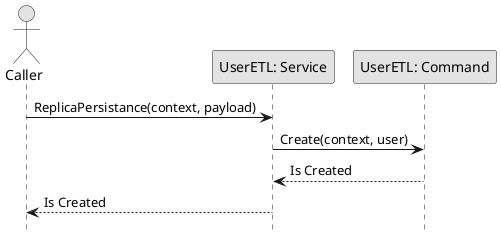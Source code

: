 @startuml CreateUserETL

skinparam ConditionStyle hline
skinparam Monochrome true
skinparam Shadowing false
hide footbox

actor Caller
participant "UserETL: Service" as UserETLService
participant "UserETL: Command" as UserETLCommand

Caller->UserETLService: ReplicaPersistance(context, payload)
UserETLService->UserETLCommand: Create(context, user)
UserETLCommand-->UserETLService: Is Created
UserETLService-->Caller: Is Created

@enduml